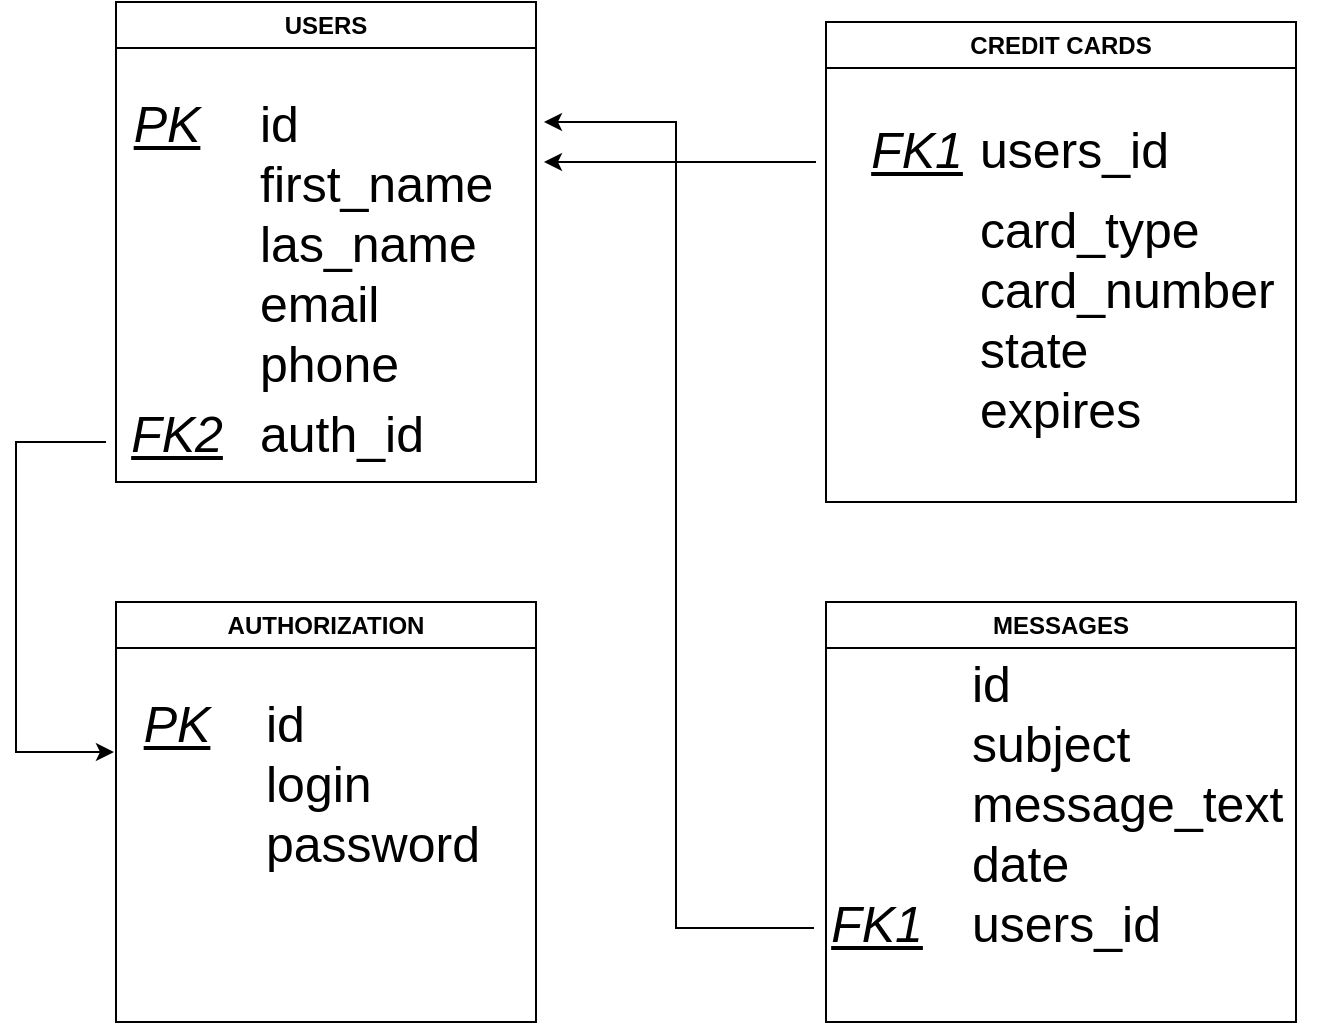 <mxfile version="28.1.1">
  <diagram name="Страница — 1" id="maRSrWQY65lpkH0EzzzO">
    <mxGraphModel dx="1406" dy="777" grid="1" gridSize="10" guides="1" tooltips="1" connect="1" arrows="1" fold="1" page="1" pageScale="1" pageWidth="827" pageHeight="1169" math="0" shadow="0">
      <root>
        <mxCell id="0" />
        <mxCell id="1" parent="0" />
        <mxCell id="_ysDnDd5U3JQauGjZEUP-6" value="MESSAGES" style="swimlane;whiteSpace=wrap;html=1;" vertex="1" parent="1">
          <mxGeometry x="475" y="360" width="235" height="210" as="geometry" />
        </mxCell>
        <mxCell id="_ysDnDd5U3JQauGjZEUP-12" value="id&lt;div&gt;subject&lt;/div&gt;&lt;div&gt;message_text&lt;/div&gt;&lt;div&gt;date&lt;/div&gt;&lt;div&gt;users_id&lt;/div&gt;" style="text;html=1;align=left;verticalAlign=middle;resizable=0;points=[];autosize=1;strokeColor=none;fillColor=none;fontSize=25;" vertex="1" parent="_ysDnDd5U3JQauGjZEUP-6">
          <mxGeometry x="71" y="20" width="180" height="160" as="geometry" />
        </mxCell>
        <mxCell id="_ysDnDd5U3JQauGjZEUP-20" value="FK1&lt;div&gt;&lt;br&gt;&lt;/div&gt;" style="text;html=1;align=center;verticalAlign=middle;resizable=0;points=[];autosize=1;strokeColor=none;fillColor=none;fontSize=25;fontStyle=6" vertex="1" parent="_ysDnDd5U3JQauGjZEUP-6">
          <mxGeometry x="-10" y="140" width="70" height="70" as="geometry" />
        </mxCell>
        <mxCell id="_ysDnDd5U3JQauGjZEUP-8" value="AUTHORIZATION" style="swimlane;whiteSpace=wrap;html=1;startSize=23;" vertex="1" parent="1">
          <mxGeometry x="120" y="360" width="210" height="210" as="geometry" />
        </mxCell>
        <mxCell id="_ysDnDd5U3JQauGjZEUP-9" value="&lt;font&gt;id&lt;/font&gt;&lt;div&gt;&lt;font&gt;login&lt;/font&gt;&lt;/div&gt;&lt;div&gt;&lt;font&gt;password&lt;/font&gt;&lt;/div&gt;" style="text;html=1;align=left;verticalAlign=middle;resizable=0;points=[];autosize=1;strokeColor=none;fillColor=none;fontSize=25;" vertex="1" parent="_ysDnDd5U3JQauGjZEUP-8">
          <mxGeometry x="72.5" y="40" width="130" height="100" as="geometry" />
        </mxCell>
        <mxCell id="_ysDnDd5U3JQauGjZEUP-13" value="PK" style="text;html=1;align=center;verticalAlign=middle;resizable=0;points=[];autosize=1;strokeColor=none;fillColor=none;fontSize=25;fontStyle=6" vertex="1" parent="_ysDnDd5U3JQauGjZEUP-8">
          <mxGeometry y="40" width="60" height="40" as="geometry" />
        </mxCell>
        <mxCell id="_ysDnDd5U3JQauGjZEUP-5" value="USERS" style="swimlane;whiteSpace=wrap;html=1;" vertex="1" parent="1">
          <mxGeometry x="120" y="60" width="210" height="240" as="geometry">
            <mxRectangle x="40" y="80" width="80" height="30" as="alternateBounds" />
          </mxGeometry>
        </mxCell>
        <mxCell id="_ysDnDd5U3JQauGjZEUP-10" value="id&lt;div&gt;first_name&lt;/div&gt;&lt;div&gt;las_name&lt;/div&gt;&lt;div&gt;email&lt;/div&gt;&lt;div&gt;phone&lt;/div&gt;&lt;div&gt;&lt;br&gt;&lt;/div&gt;" style="text;html=1;align=left;verticalAlign=middle;resizable=0;points=[];autosize=1;strokeColor=none;fillColor=none;fontSize=25;fontStyle=0" vertex="1" parent="_ysDnDd5U3JQauGjZEUP-5">
          <mxGeometry x="70" y="40" width="140" height="190" as="geometry" />
        </mxCell>
        <mxCell id="_ysDnDd5U3JQauGjZEUP-15" value="auth_id" style="text;html=1;align=left;verticalAlign=middle;resizable=0;points=[];autosize=1;strokeColor=none;fillColor=none;fontSize=25;" vertex="1" parent="_ysDnDd5U3JQauGjZEUP-5">
          <mxGeometry x="70" y="195" width="110" height="40" as="geometry" />
        </mxCell>
        <mxCell id="_ysDnDd5U3JQauGjZEUP-16" value="FK2" style="text;html=1;align=center;verticalAlign=middle;resizable=0;points=[];autosize=1;strokeColor=none;fillColor=none;fontSize=25;fontStyle=6" vertex="1" parent="_ysDnDd5U3JQauGjZEUP-5">
          <mxGeometry x="-5" y="195" width="70" height="40" as="geometry" />
        </mxCell>
        <mxCell id="_ysDnDd5U3JQauGjZEUP-14" value="PK" style="text;html=1;align=center;verticalAlign=middle;resizable=0;points=[];autosize=1;strokeColor=none;fillColor=none;fontSize=25;fontStyle=6" vertex="1" parent="_ysDnDd5U3JQauGjZEUP-5">
          <mxGeometry x="-5" y="40" width="60" height="40" as="geometry" />
        </mxCell>
        <mxCell id="_ysDnDd5U3JQauGjZEUP-37" value="" style="endArrow=classic;html=1;rounded=0;entryX=-0.017;entryY=0.875;entryDx=0;entryDy=0;entryPerimeter=0;" edge="1" parent="_ysDnDd5U3JQauGjZEUP-5" target="_ysDnDd5U3JQauGjZEUP-13">
          <mxGeometry width="50" height="50" relative="1" as="geometry">
            <mxPoint x="-5" y="220" as="sourcePoint" />
            <mxPoint x="45" y="170" as="targetPoint" />
            <Array as="points">
              <mxPoint x="-50" y="220" />
              <mxPoint x="-50" y="375" />
            </Array>
          </mxGeometry>
        </mxCell>
        <mxCell id="_ysDnDd5U3JQauGjZEUP-7" value="CREDIT CARDS" style="swimlane;whiteSpace=wrap;html=1;" vertex="1" parent="1">
          <mxGeometry x="475" y="70" width="235" height="240" as="geometry" />
        </mxCell>
        <mxCell id="_ysDnDd5U3JQauGjZEUP-11" value="FK1" style="text;html=1;align=center;verticalAlign=middle;resizable=0;points=[];autosize=1;strokeColor=none;fillColor=none;fontSize=25;fontStyle=6" vertex="1" parent="_ysDnDd5U3JQauGjZEUP-7">
          <mxGeometry x="10" y="43" width="70" height="40" as="geometry" />
        </mxCell>
        <mxCell id="_ysDnDd5U3JQauGjZEUP-17" value="users_id" style="text;html=1;align=left;verticalAlign=middle;resizable=0;points=[];autosize=1;strokeColor=none;fillColor=none;fontSize=25;" vertex="1" parent="_ysDnDd5U3JQauGjZEUP-7">
          <mxGeometry x="75" y="43" width="120" height="40" as="geometry" />
        </mxCell>
        <mxCell id="_ysDnDd5U3JQauGjZEUP-18" value="card_type&lt;div&gt;card_number&lt;/div&gt;&lt;div&gt;state&lt;/div&gt;&lt;div&gt;expires&lt;/div&gt;" style="text;html=1;align=left;verticalAlign=middle;resizable=0;points=[];autosize=1;strokeColor=none;fillColor=none;fontSize=25;" vertex="1" parent="_ysDnDd5U3JQauGjZEUP-7">
          <mxGeometry x="75" y="83" width="170" height="130" as="geometry" />
        </mxCell>
        <mxCell id="_ysDnDd5U3JQauGjZEUP-38" value="" style="endArrow=classic;html=1;rounded=0;exitX=0.057;exitY=0.329;exitDx=0;exitDy=0;exitPerimeter=0;" edge="1" parent="1" source="_ysDnDd5U3JQauGjZEUP-20">
          <mxGeometry width="50" height="50" relative="1" as="geometry">
            <mxPoint x="390" y="330" as="sourcePoint" />
            <mxPoint x="334" y="120" as="targetPoint" />
            <Array as="points">
              <mxPoint x="400" y="523" />
              <mxPoint x="400" y="120" />
            </Array>
          </mxGeometry>
        </mxCell>
        <mxCell id="_ysDnDd5U3JQauGjZEUP-39" value="" style="endArrow=classic;html=1;rounded=0;" edge="1" parent="1">
          <mxGeometry width="50" height="50" relative="1" as="geometry">
            <mxPoint x="470" y="140" as="sourcePoint" />
            <mxPoint x="334" y="140" as="targetPoint" />
          </mxGeometry>
        </mxCell>
      </root>
    </mxGraphModel>
  </diagram>
</mxfile>
